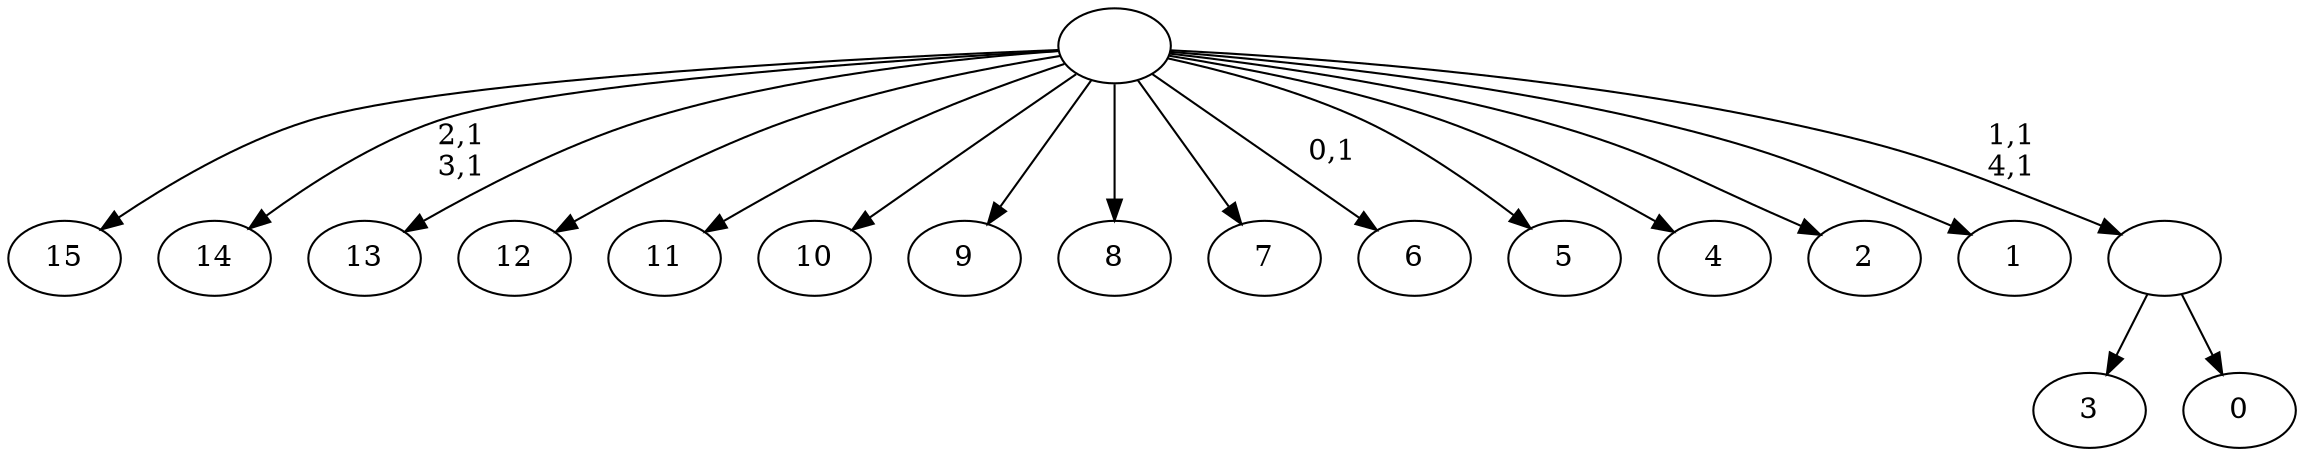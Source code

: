 digraph T {
	21 [label="15"]
	20 [label="14"]
	17 [label="13"]
	16 [label="12"]
	15 [label="11"]
	14 [label="10"]
	13 [label="9"]
	12 [label="8"]
	11 [label="7"]
	10 [label="6"]
	8 [label="5"]
	7 [label="4"]
	6 [label="3"]
	5 [label="2"]
	4 [label="1"]
	3 [label="0"]
	2 [label=""]
	0 [label=""]
	2 -> 6 [label=""]
	2 -> 3 [label=""]
	0 -> 2 [label="1,1\n4,1"]
	0 -> 10 [label="0,1"]
	0 -> 20 [label="2,1\n3,1"]
	0 -> 21 [label=""]
	0 -> 17 [label=""]
	0 -> 16 [label=""]
	0 -> 15 [label=""]
	0 -> 14 [label=""]
	0 -> 13 [label=""]
	0 -> 12 [label=""]
	0 -> 11 [label=""]
	0 -> 8 [label=""]
	0 -> 7 [label=""]
	0 -> 5 [label=""]
	0 -> 4 [label=""]
}
